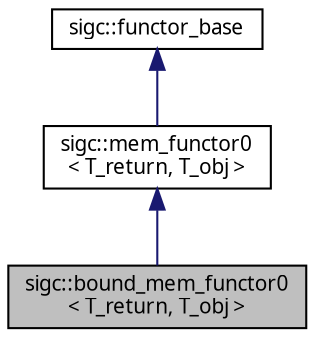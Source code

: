 digraph "sigc::bound_mem_functor0&lt; T_return, T_obj &gt;"
{
  edge [fontname="Sans",fontsize="10",labelfontname="Sans",labelfontsize="10"];
  node [fontname="Sans",fontsize="10",shape=record];
  Node1 [label="sigc::bound_mem_functor0\l\< T_return, T_obj \>",height=0.2,width=0.4,color="black", fillcolor="grey75", style="filled" fontcolor="black"];
  Node2 -> Node1 [dir="back",color="midnightblue",fontsize="10",style="solid",fontname="Sans"];
  Node2 [label="sigc::mem_functor0\l\< T_return, T_obj \>",height=0.2,width=0.4,color="black", fillcolor="white", style="filled",URL="$classsigc_1_1mem__functor0.html",tooltip="mem_functor0 wraps methods with 0 argument(s)."];
  Node3 -> Node2 [dir="back",color="midnightblue",fontsize="10",style="solid",fontname="Sans"];
  Node3 [label="sigc::functor_base",height=0.2,width=0.4,color="black", fillcolor="white", style="filled",URL="$structsigc_1_1functor__base.html",tooltip="A hint to the compiler."];
}
